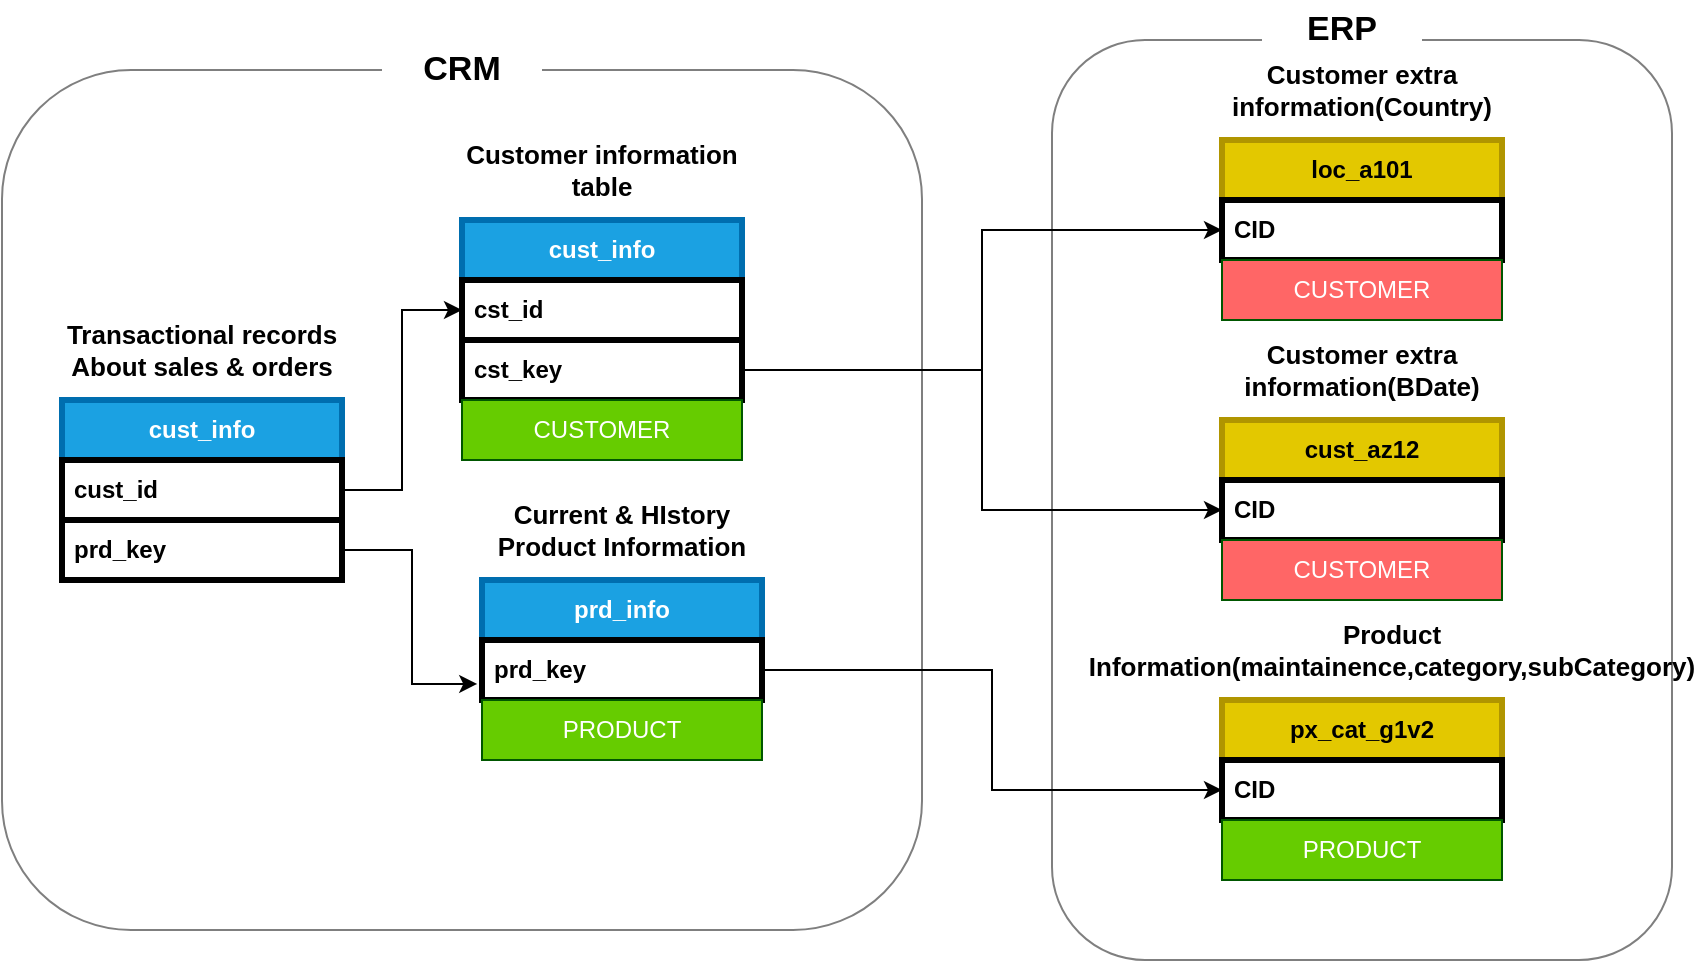<mxfile version="28.0.6">
  <diagram name="Page-1" id="rlzfjvGubfLxRWq0sh-k">
    <mxGraphModel dx="1892" dy="626" grid="1" gridSize="10" guides="1" tooltips="1" connect="1" arrows="1" fold="1" page="1" pageScale="1" pageWidth="850" pageHeight="1100" math="0" shadow="0">
      <root>
        <mxCell id="0" />
        <mxCell id="1" parent="0" />
        <mxCell id="ajSUAbRPtLemYx5jPcbL-1" value="cust_info" style="swimlane;fontStyle=1;childLayout=stackLayout;horizontal=1;startSize=30;horizontalStack=0;resizeParent=1;resizeParentMax=0;resizeLast=0;collapsible=1;marginBottom=0;whiteSpace=wrap;html=1;strokeColor=#006EAF;strokeWidth=3;fillColor=#1ba1e2;fontColor=#ffffff;" parent="1" vertex="1">
          <mxGeometry x="220" y="180" width="140" height="90" as="geometry" />
        </mxCell>
        <mxCell id="ajSUAbRPtLemYx5jPcbL-2" value="cst_id" style="text;align=left;verticalAlign=middle;spacingLeft=4;spacingRight=4;overflow=hidden;points=[[0,0.5],[1,0.5]];portConstraint=eastwest;rotatable=0;whiteSpace=wrap;html=1;strokeColor=default;strokeWidth=3;fontStyle=1" parent="ajSUAbRPtLemYx5jPcbL-1" vertex="1">
          <mxGeometry y="30" width="140" height="30" as="geometry" />
        </mxCell>
        <mxCell id="ajSUAbRPtLemYx5jPcbL-19" value="cst_key" style="text;align=left;verticalAlign=middle;spacingLeft=4;spacingRight=4;overflow=hidden;points=[[0,0.5],[1,0.5]];portConstraint=eastwest;rotatable=0;whiteSpace=wrap;html=1;strokeColor=default;strokeWidth=3;fontStyle=1" parent="ajSUAbRPtLemYx5jPcbL-1" vertex="1">
          <mxGeometry y="60" width="140" height="30" as="geometry" />
        </mxCell>
        <mxCell id="ajSUAbRPtLemYx5jPcbL-5" value="&lt;b&gt;&lt;font style=&quot;font-size: 13px;&quot;&gt;Customer information table&lt;/font&gt;&lt;/b&gt;" style="text;html=1;align=center;verticalAlign=middle;whiteSpace=wrap;rounded=0;" parent="1" vertex="1">
          <mxGeometry x="220" y="140" width="140" height="30" as="geometry" />
        </mxCell>
        <mxCell id="ajSUAbRPtLemYx5jPcbL-7" value="prd_info" style="swimlane;fontStyle=1;childLayout=stackLayout;horizontal=1;startSize=30;horizontalStack=0;resizeParent=1;resizeParentMax=0;resizeLast=0;collapsible=1;marginBottom=0;whiteSpace=wrap;html=1;strokeColor=#006EAF;strokeWidth=3;fillColor=#1ba1e2;fontColor=#ffffff;" parent="1" vertex="1">
          <mxGeometry x="230" y="360" width="140" height="60" as="geometry" />
        </mxCell>
        <mxCell id="ajSUAbRPtLemYx5jPcbL-8" value="prd_key" style="text;align=left;verticalAlign=middle;spacingLeft=4;spacingRight=4;overflow=hidden;points=[[0,0.5],[1,0.5]];portConstraint=eastwest;rotatable=0;whiteSpace=wrap;html=1;strokeColor=default;strokeWidth=3;fontStyle=1" parent="ajSUAbRPtLemYx5jPcbL-7" vertex="1">
          <mxGeometry y="30" width="140" height="30" as="geometry" />
        </mxCell>
        <mxCell id="ajSUAbRPtLemYx5jPcbL-9" value="&lt;span style=&quot;font-size: 13px;&quot;&gt;&lt;b&gt;Current &amp;amp; HIstory Product Information&lt;/b&gt;&lt;/span&gt;" style="text;html=1;align=center;verticalAlign=middle;whiteSpace=wrap;rounded=0;" parent="1" vertex="1">
          <mxGeometry x="230" y="320" width="140" height="30" as="geometry" />
        </mxCell>
        <mxCell id="ajSUAbRPtLemYx5jPcbL-10" value="cust_info" style="swimlane;fontStyle=1;childLayout=stackLayout;horizontal=1;startSize=30;horizontalStack=0;resizeParent=1;resizeParentMax=0;resizeLast=0;collapsible=1;marginBottom=0;whiteSpace=wrap;html=1;strokeColor=#006EAF;strokeWidth=3;fillColor=#1ba1e2;fontColor=#ffffff;" parent="1" vertex="1">
          <mxGeometry x="20" y="270" width="140" height="90" as="geometry" />
        </mxCell>
        <mxCell id="ajSUAbRPtLemYx5jPcbL-11" value="cust_id" style="text;align=left;verticalAlign=middle;spacingLeft=4;spacingRight=4;overflow=hidden;points=[[0,0.5],[1,0.5]];portConstraint=eastwest;rotatable=0;whiteSpace=wrap;html=1;strokeColor=default;strokeWidth=3;fontStyle=1" parent="ajSUAbRPtLemYx5jPcbL-10" vertex="1">
          <mxGeometry y="30" width="140" height="30" as="geometry" />
        </mxCell>
        <mxCell id="ajSUAbRPtLemYx5jPcbL-13" value="prd_key" style="text;align=left;verticalAlign=middle;spacingLeft=4;spacingRight=4;overflow=hidden;points=[[0,0.5],[1,0.5]];portConstraint=eastwest;rotatable=0;whiteSpace=wrap;html=1;strokeColor=default;strokeWidth=3;fontStyle=1" parent="ajSUAbRPtLemYx5jPcbL-10" vertex="1">
          <mxGeometry y="60" width="140" height="30" as="geometry" />
        </mxCell>
        <mxCell id="ajSUAbRPtLemYx5jPcbL-12" value="&lt;b&gt;&lt;font style=&quot;font-size: 13px;&quot;&gt;Transactional records About sales &amp;amp; orders&lt;/font&gt;&lt;/b&gt;" style="text;html=1;align=center;verticalAlign=middle;whiteSpace=wrap;rounded=0;" parent="1" vertex="1">
          <mxGeometry x="20" y="230" width="140" height="30" as="geometry" />
        </mxCell>
        <mxCell id="ajSUAbRPtLemYx5jPcbL-14" style="edgeStyle=orthogonalEdgeStyle;rounded=0;orthogonalLoop=1;jettySize=auto;html=1;entryX=0;entryY=0.5;entryDx=0;entryDy=0;" parent="1" source="ajSUAbRPtLemYx5jPcbL-11" target="ajSUAbRPtLemYx5jPcbL-2" edge="1">
          <mxGeometry relative="1" as="geometry" />
        </mxCell>
        <mxCell id="ajSUAbRPtLemYx5jPcbL-15" style="edgeStyle=orthogonalEdgeStyle;rounded=0;orthogonalLoop=1;jettySize=auto;html=1;entryX=-0.017;entryY=0.733;entryDx=0;entryDy=0;entryPerimeter=0;" parent="1" source="ajSUAbRPtLemYx5jPcbL-13" target="ajSUAbRPtLemYx5jPcbL-8" edge="1">
          <mxGeometry relative="1" as="geometry" />
        </mxCell>
        <mxCell id="ajSUAbRPtLemYx5jPcbL-16" value="&lt;b&gt;&lt;font style=&quot;font-size: 13px;&quot;&gt;Customer extra information(BDate)&lt;/font&gt;&lt;/b&gt;" style="text;html=1;align=center;verticalAlign=middle;whiteSpace=wrap;rounded=0;" parent="1" vertex="1">
          <mxGeometry x="600" y="240" width="140" height="30" as="geometry" />
        </mxCell>
        <mxCell id="ajSUAbRPtLemYx5jPcbL-17" value="cust_az12" style="swimlane;fontStyle=1;childLayout=stackLayout;horizontal=1;startSize=30;horizontalStack=0;resizeParent=1;resizeParentMax=0;resizeLast=0;collapsible=1;marginBottom=0;whiteSpace=wrap;html=1;strokeColor=#B09500;strokeWidth=3;fillColor=#e3c800;fontColor=#000000;" parent="1" vertex="1">
          <mxGeometry x="600" y="280" width="140" height="60" as="geometry" />
        </mxCell>
        <mxCell id="ajSUAbRPtLemYx5jPcbL-18" value="CID" style="text;align=left;verticalAlign=middle;spacingLeft=4;spacingRight=4;overflow=hidden;points=[[0,0.5],[1,0.5]];portConstraint=eastwest;rotatable=0;whiteSpace=wrap;html=1;strokeColor=default;strokeWidth=3;fontStyle=1" parent="ajSUAbRPtLemYx5jPcbL-17" vertex="1">
          <mxGeometry y="30" width="140" height="30" as="geometry" />
        </mxCell>
        <mxCell id="ajSUAbRPtLemYx5jPcbL-20" style="edgeStyle=orthogonalEdgeStyle;rounded=0;orthogonalLoop=1;jettySize=auto;html=1;" parent="1" source="ajSUAbRPtLemYx5jPcbL-19" target="ajSUAbRPtLemYx5jPcbL-18" edge="1">
          <mxGeometry relative="1" as="geometry" />
        </mxCell>
        <mxCell id="ajSUAbRPtLemYx5jPcbL-21" value="&lt;b&gt;&lt;font style=&quot;font-size: 13px;&quot;&gt;Customer extra information(Country)&lt;/font&gt;&lt;/b&gt;" style="text;html=1;align=center;verticalAlign=middle;whiteSpace=wrap;rounded=0;" parent="1" vertex="1">
          <mxGeometry x="600" y="100" width="140" height="30" as="geometry" />
        </mxCell>
        <mxCell id="ajSUAbRPtLemYx5jPcbL-22" value="loc_a101" style="swimlane;fontStyle=1;childLayout=stackLayout;horizontal=1;startSize=30;horizontalStack=0;resizeParent=1;resizeParentMax=0;resizeLast=0;collapsible=1;marginBottom=0;whiteSpace=wrap;html=1;strokeColor=#B09500;strokeWidth=3;fillColor=#e3c800;fontColor=#000000;" parent="1" vertex="1">
          <mxGeometry x="600" y="140" width="140" height="60" as="geometry" />
        </mxCell>
        <mxCell id="ajSUAbRPtLemYx5jPcbL-23" value="CID" style="text;align=left;verticalAlign=middle;spacingLeft=4;spacingRight=4;overflow=hidden;points=[[0,0.5],[1,0.5]];portConstraint=eastwest;rotatable=0;whiteSpace=wrap;html=1;strokeColor=default;strokeWidth=3;fontStyle=1" parent="ajSUAbRPtLemYx5jPcbL-22" vertex="1">
          <mxGeometry y="30" width="140" height="30" as="geometry" />
        </mxCell>
        <mxCell id="ajSUAbRPtLemYx5jPcbL-24" style="edgeStyle=orthogonalEdgeStyle;rounded=0;orthogonalLoop=1;jettySize=auto;html=1;entryX=0;entryY=0.5;entryDx=0;entryDy=0;" parent="1" source="ajSUAbRPtLemYx5jPcbL-19" target="ajSUAbRPtLemYx5jPcbL-23" edge="1">
          <mxGeometry relative="1" as="geometry">
            <mxPoint x="590" y="285" as="targetPoint" />
          </mxGeometry>
        </mxCell>
        <mxCell id="ajSUAbRPtLemYx5jPcbL-30" value="px_cat_g1v2" style="swimlane;fontStyle=1;childLayout=stackLayout;horizontal=1;startSize=30;horizontalStack=0;resizeParent=1;resizeParentMax=0;resizeLast=0;collapsible=1;marginBottom=0;whiteSpace=wrap;html=1;strokeColor=#B09500;strokeWidth=3;fillColor=#e3c800;fontColor=#000000;" parent="1" vertex="1">
          <mxGeometry x="600" y="420" width="140" height="60" as="geometry" />
        </mxCell>
        <mxCell id="ajSUAbRPtLemYx5jPcbL-31" value="CID" style="text;align=left;verticalAlign=middle;spacingLeft=4;spacingRight=4;overflow=hidden;points=[[0,0.5],[1,0.5]];portConstraint=eastwest;rotatable=0;whiteSpace=wrap;html=1;strokeColor=default;strokeWidth=3;fontStyle=1" parent="ajSUAbRPtLemYx5jPcbL-30" vertex="1">
          <mxGeometry y="30" width="140" height="30" as="geometry" />
        </mxCell>
        <mxCell id="ajSUAbRPtLemYx5jPcbL-32" value="&lt;b&gt;&lt;font style=&quot;font-size: 13px;&quot;&gt;Product Information(maintainence,category,subCategory)&lt;/font&gt;&lt;/b&gt;" style="text;html=1;align=center;verticalAlign=middle;whiteSpace=wrap;rounded=0;" parent="1" vertex="1">
          <mxGeometry x="560" y="380" width="250" height="30" as="geometry" />
        </mxCell>
        <mxCell id="ajSUAbRPtLemYx5jPcbL-33" style="edgeStyle=orthogonalEdgeStyle;rounded=0;orthogonalLoop=1;jettySize=auto;html=1;" parent="1" source="ajSUAbRPtLemYx5jPcbL-8" target="ajSUAbRPtLemYx5jPcbL-31" edge="1">
          <mxGeometry relative="1" as="geometry" />
        </mxCell>
        <mxCell id="ajSUAbRPtLemYx5jPcbL-34" value="" style="rounded=1;whiteSpace=wrap;html=1;opacity=50;strokeColor=default;fillColor=none;" parent="1" vertex="1">
          <mxGeometry x="-10" y="105" width="460" height="430" as="geometry" />
        </mxCell>
        <mxCell id="ajSUAbRPtLemYx5jPcbL-35" value="" style="rounded=1;whiteSpace=wrap;html=1;opacity=50;fillColor=none;" parent="1" vertex="1">
          <mxGeometry x="515" y="90" width="310" height="460" as="geometry" />
        </mxCell>
        <mxCell id="ajSUAbRPtLemYx5jPcbL-36" value="CRM" style="text;html=1;align=center;verticalAlign=middle;whiteSpace=wrap;rounded=0;fillColor=default;fontStyle=1;fontSize=17;" parent="1" vertex="1">
          <mxGeometry x="180" y="90" width="80" height="30" as="geometry" />
        </mxCell>
        <mxCell id="ajSUAbRPtLemYx5jPcbL-37" value="ERP" style="text;html=1;align=center;verticalAlign=middle;whiteSpace=wrap;rounded=0;fillColor=default;fontStyle=1;fontSize=17;" parent="1" vertex="1">
          <mxGeometry x="620" y="70" width="80" height="30" as="geometry" />
        </mxCell>
        <mxCell id="wK-ja8w9vzDLwj3vp3fw-3" value="PRODUCT" style="text;html=1;align=center;verticalAlign=middle;whiteSpace=wrap;rounded=0;fillColor=#66CC00;fontColor=#ffffff;strokeColor=#005700;" parent="1" vertex="1">
          <mxGeometry x="230" y="420" width="140" height="30" as="geometry" />
        </mxCell>
        <mxCell id="wK-ja8w9vzDLwj3vp3fw-4" value="PRODUCT" style="text;html=1;align=center;verticalAlign=middle;whiteSpace=wrap;rounded=0;fillColor=#66CC00;fontColor=#ffffff;strokeColor=#005700;" parent="1" vertex="1">
          <mxGeometry x="600" y="480" width="140" height="30" as="geometry" />
        </mxCell>
        <mxCell id="wK-ja8w9vzDLwj3vp3fw-5" value="CUSTOMER" style="text;html=1;align=center;verticalAlign=middle;whiteSpace=wrap;rounded=0;fillColor=light-dark(#66CC00,#FF6666);fontColor=#ffffff;strokeColor=#005700;" parent="1" vertex="1">
          <mxGeometry x="220" y="270" width="140" height="30" as="geometry" />
        </mxCell>
        <mxCell id="wK-ja8w9vzDLwj3vp3fw-6" value="CUSTOMER" style="text;html=1;align=center;verticalAlign=middle;whiteSpace=wrap;rounded=0;fillColor=#FF6666;fontColor=#ffffff;strokeColor=#005700;" parent="1" vertex="1">
          <mxGeometry x="600" y="200" width="140" height="30" as="geometry" />
        </mxCell>
        <mxCell id="wK-ja8w9vzDLwj3vp3fw-7" value="CUSTOMER" style="text;html=1;align=center;verticalAlign=middle;whiteSpace=wrap;rounded=0;fillColor=#FF6666;fontColor=#ffffff;strokeColor=#005700;" parent="1" vertex="1">
          <mxGeometry x="600" y="340" width="140" height="30" as="geometry" />
        </mxCell>
      </root>
    </mxGraphModel>
  </diagram>
</mxfile>
